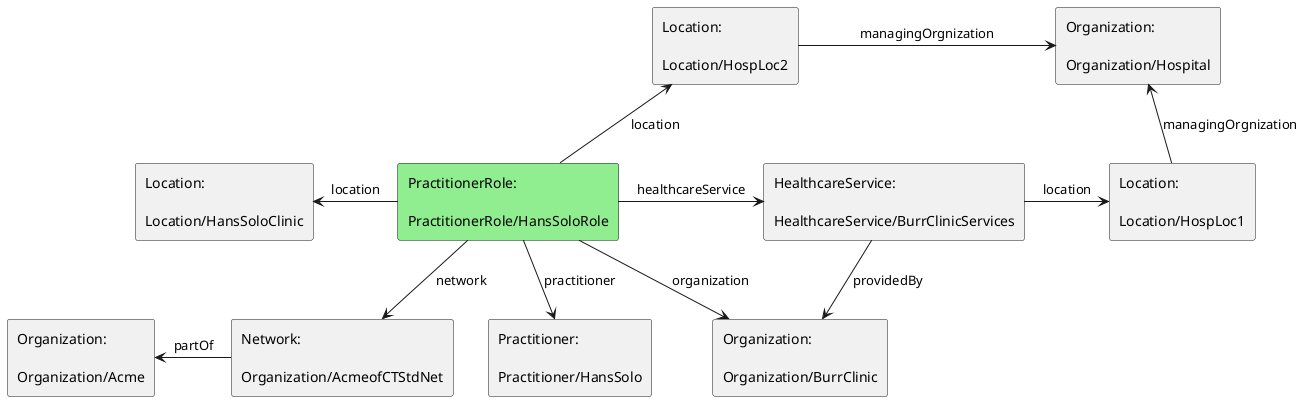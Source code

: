@startuml

agent #LightGreen "PractitionerRole:\n\nPractitionerRole/HansSoloRole" as practitionerRole
agent "Practitioner:\n\nPractitioner/HansSolo" as practitioner
agent "Organization:\n\nOrganization/BurrClinic" as organization1
agent "Network:\n\nOrganization/AcmeofCTStdNet" as organization2
agent "Organization:\n\nOrganization/Acme" as organization3
agent "Organization:\n\nOrganization/Hospital" as organization4

agent "Location:\n\nLocation/HospLoc1" as location1
agent "Location:\n\nLocation/HospLoc2" as location2
agent "Location:\n\nLocation/HansSoloClinic" as location3
agent "HealthcareService:\n\nHealthcareService/BurrClinicServices" as healthcareService

practitionerRole -down-> practitioner : "practitioner"
practitionerRole -down-> organization1 : "organization"
practitionerRole -down-> organization2 : "network"
practitionerRole -up-> location2 : "location"
organization2 -left-> organization3: "partOf"

practitionerRole -right-> healthcareService : "healthcareService"
practitionerRole -left-> location3: "location"


healthcareService -right-> location1: "location"
healthcareService -down-> organization1: "providedBy"

location2 -right-> organization4: "managingOrgnization"
location1 -up-> organization4: "managingOrgnization"

@enduml